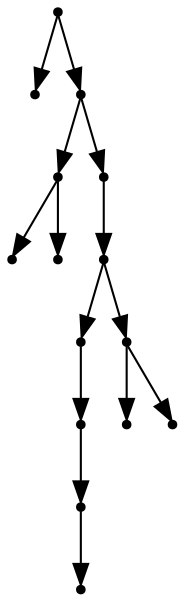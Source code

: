 digraph {
  14 [shape=point];
  0 [shape=point];
  13 [shape=point];
  3 [shape=point];
  1 [shape=point];
  2 [shape=point];
  12 [shape=point];
  11 [shape=point];
  7 [shape=point];
  6 [shape=point];
  5 [shape=point];
  4 [shape=point];
  10 [shape=point];
  8 [shape=point];
  9 [shape=point];
14 -> 0;
14 -> 13;
13 -> 3;
3 -> 1;
3 -> 2;
13 -> 12;
12 -> 11;
11 -> 7;
7 -> 6;
6 -> 5;
5 -> 4;
11 -> 10;
10 -> 8;
10 -> 9;
}
